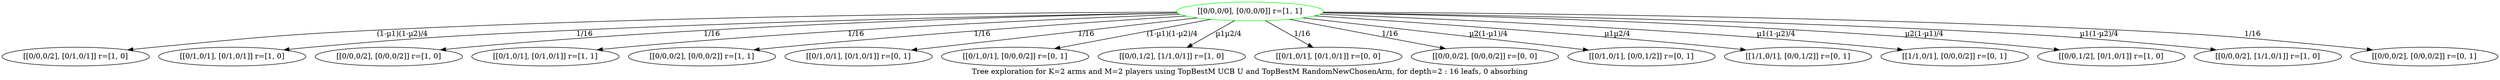 digraph {
	overlap=false
	label="Tree exploration for K=2 arms and M=2 players using TopBestM UCB U and TopBestM RandomNewChosenArm, for depth=2 : 16 leafs, 0 absorbing"
	0 [label="[[0/0,0/0], [0/0,0/0]] r=[1, 1]" color=green]
	1 [label="[[0/0,0/2], [0/1,0/1]] r=[1, 0]"]
	0 -> 1 [label="(1-µ1)(1-µ2)/4" color=black]
	2 [label="[[0/1,0/1], [0/1,0/1]] r=[1, 0]"]
	0 -> 2 [label="1/16" color=black]
	3 [label="[[0/0,0/2], [0/0,0/2]] r=[1, 0]"]
	0 -> 3 [label="1/16" color=black]
	4 [label="[[0/1,0/1], [0/1,0/1]] r=[1, 1]"]
	0 -> 4 [label="1/16" color=black]
	5 [label="[[0/0,0/2], [0/0,0/2]] r=[1, 1]"]
	0 -> 5 [label="1/16" color=black]
	6 [label="[[0/1,0/1], [0/1,0/1]] r=[0, 1]"]
	0 -> 6 [label="1/16" color=black]
	7 [label="[[0/1,0/1], [0/0,0/2]] r=[0, 1]"]
	0 -> 7 [label="(1-µ1)(1-µ2)/4" color=black]
	8 [label="[[0/0,1/2], [1/1,0/1]] r=[1, 0]"]
	0 -> 8 [label="µ1µ2/4" color=black]
	9 [label="[[0/1,0/1], [0/1,0/1]] r=[0, 0]"]
	0 -> 9 [label="1/16" color=black]
	10 [label="[[0/0,0/2], [0/0,0/2]] r=[0, 0]"]
	0 -> 10 [label="1/16" color=black]
	11 [label="[[0/1,0/1], [0/0,1/2]] r=[0, 1]"]
	0 -> 11 [label="µ2(1-µ1)/4" color=black]
	12 [label="[[1/1,0/1], [0/0,1/2]] r=[0, 1]"]
	0 -> 12 [label="µ1µ2/4" color=black]
	13 [label="[[1/1,0/1], [0/0,0/2]] r=[0, 1]"]
	0 -> 13 [label="µ1(1-µ2)/4" color=black]
	14 [label="[[0/0,1/2], [0/1,0/1]] r=[1, 0]"]
	0 -> 14 [label="µ2(1-µ1)/4" color=black]
	15 [label="[[0/0,0/2], [1/1,0/1]] r=[1, 0]"]
	0 -> 15 [label="µ1(1-µ2)/4" color=black]
	16 [label="[[0/0,0/2], [0/0,0/2]] r=[0, 1]"]
	0 -> 16 [label="1/16" color=black]
}
